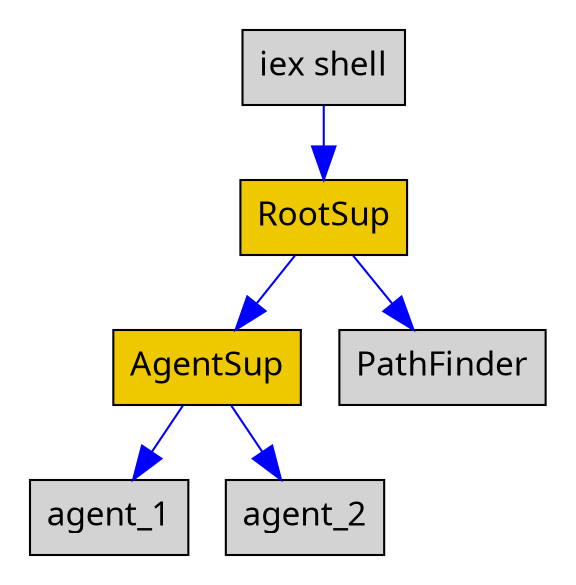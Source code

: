 digraph GS {

    graph [pad=0.2, fontname="UbuntuMono", fontsize=20]
    node [shape=box, style=filled, fontname="UbuntuMono", fontsize=16]

    RootSup [fillcolor=gold2];
    AgentSup [fillcolor=gold2];
    
    edge [color=blue, arrowsize=1.6];
    "iex shell" -> RootSup;
    RootSup -> PathFinder;
    RootSup -> AgentSup;
    AgentSup -> agent_1;
    AgentSup -> agent_2;
}
